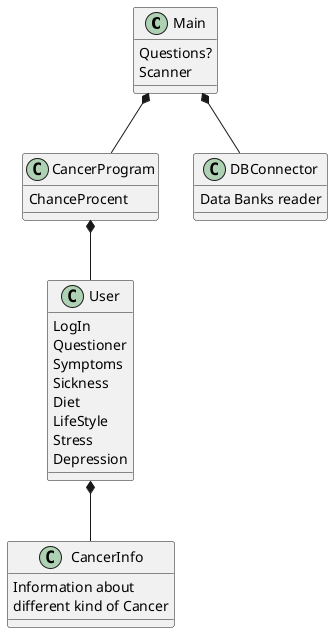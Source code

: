 @startuml
'https://plantuml.com/sequence-diagram



Class Main{
Questions?
Scanner
}
Class CancerProgram{
ChanceProcent

}
Class User{
LogIn
Questioner
Symptoms
Sickness
Diet
LifeStyle
Stress
Depression
}
Class CancerInfo{
Information about
different kind of Cancer

}

Class DBConnector{
Data Banks reader
}

Main *-- DBConnector
Main *-- CancerProgram
CancerProgram *-- User
User *-- CancerInfo

@enduml